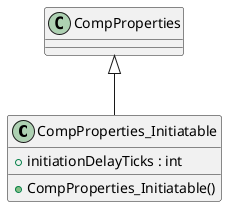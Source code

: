 @startuml
class CompProperties_Initiatable {
    + initiationDelayTicks : int
    + CompProperties_Initiatable()
}
CompProperties <|-- CompProperties_Initiatable
@enduml
